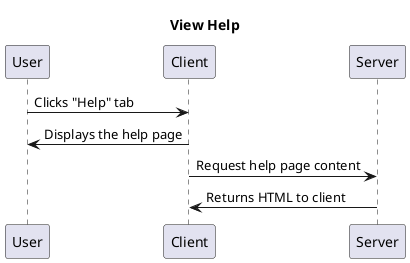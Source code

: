 @startuml
Participant User
Participant Client

title View Help

User->Client: Clicks "Help" tab
Client->User: Displays the help page

Client->Server: Request help page content
Server->Client: Returns HTML to client
@enduml